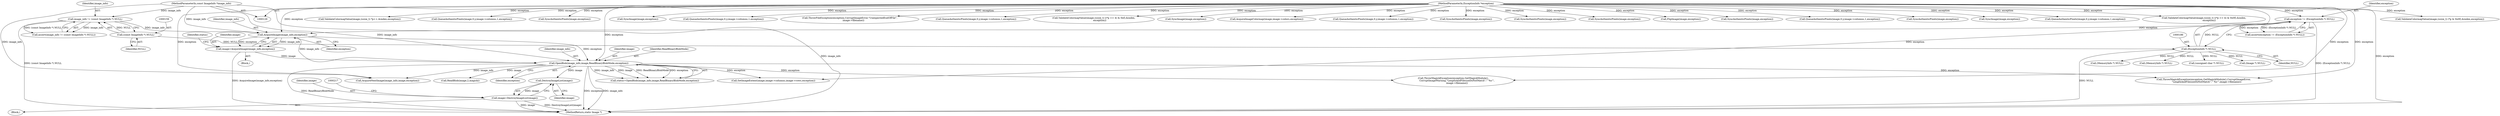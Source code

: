 digraph "0_ImageMagick_ecb31dbad39ccdc65868d5d2a37f0f0521250832@pointer" {
"1000213" [label="(Call,DestroyImageList(image))"];
"1000201" [label="(Call,OpenBlob(image_info,image,ReadBinaryBlobMode,exception))"];
"1000196" [label="(Call,AcquireImage(image_info,exception))"];
"1000156" [label="(Call,image_info != (const ImageInfo *) NULL)"];
"1000130" [label="(MethodParameterIn,const ImageInfo *image_info)"];
"1000158" [label="(Call,(const ImageInfo *) NULL)"];
"1000183" [label="(Call,exception != (ExceptionInfo *) NULL)"];
"1000131" [label="(MethodParameterIn,ExceptionInfo *exception)"];
"1000185" [label="(Call,(ExceptionInfo *) NULL)"];
"1000194" [label="(Call,image=AcquireImage(image_info,exception))"];
"1000211" [label="(Call,image=DestroyImageList(image))"];
"1000195" [label="(Identifier,image)"];
"1000199" [label="(Call,status=OpenBlob(image_info,image,ReadBinaryBlobMode,exception))"];
"1002678" [label="(Call,ValidateColormapValue(image,(ssize_t) (*p & 0x0f),&index,exception))"];
"1000210" [label="(Block,)"];
"1000240" [label="(Call,ReadBlob(image,2,magick))"];
"1002864" [label="(Call,ValidateColormapValue(image,(ssize_t) *p++,&index,exception))"];
"1003514" [label="(Call,QueueAuthenticPixels(image,0,y,image->columns,1,exception))"];
"1001855" [label="(Call,(MemoryInfo *) NULL)"];
"1003253" [label="(Call,SyncAuthenticPixels(image,exception))"];
"1000182" [label="(Call,assert(exception != (ExceptionInfo *) NULL))"];
"1002931" [label="(Call,SyncImage(image,exception))"];
"1000205" [label="(Identifier,exception)"];
"1002433" [label="(Call,QueueAuthenticPixels(image,0,y,image->columns,1,exception))"];
"1001924" [label="(Call,(MemoryInfo *) NULL)"];
"1000194" [label="(Call,image=AcquireImage(image_info,exception))"];
"1003789" [label="(Call,ThrowFileException(exception,CorruptImageError,\"UnexpectedEndOfFile\",\n          image->filename))"];
"1000198" [label="(Identifier,exception)"];
"1000130" [label="(MethodParameterIn,const ImageInfo *image_info)"];
"1002624" [label="(Call,QueueAuthenticPixels(image,0,y,image->columns,1,exception))"];
"1001592" [label="(Call,(unsigned char *) NULL)"];
"1000216" [label="(Call,(Image *) NULL)"];
"1000196" [label="(Call,AcquireImage(image_info,exception))"];
"1000214" [label="(Identifier,image)"];
"1000203" [label="(Identifier,image)"];
"1000212" [label="(Identifier,image)"];
"1002708" [label="(Call,ValidateColormapValue(image,(ssize_t) ((*p >> 4) & 0xf),&index,\n                exception))"];
"1002587" [label="(Call,SyncImage(image,exception))"];
"1000187" [label="(Identifier,NULL)"];
"1000197" [label="(Identifier,image_info)"];
"1000131" [label="(MethodParameterIn,ExceptionInfo *exception)"];
"1001520" [label="(Call,SetImageExtent(image,image->columns,image->rows,exception))"];
"1001564" [label="(Call,AcquireImageColormap(image,image->colors,exception))"];
"1000156" [label="(Call,image_info != (const ImageInfo *) NULL)"];
"1003008" [label="(Call,QueueAuthenticPixels(image,0,y,image->columns,1,exception))"];
"1002884" [label="(Call,SyncAuthenticPixels(image,exception))"];
"1003893" [label="(Call,AcquireNextImage(image_info,image,exception))"];
"1000204" [label="(Identifier,ReadBinaryBlobMode)"];
"1000160" [label="(Identifier,NULL)"];
"1002551" [label="(Call,SyncAuthenticPixels(image,exception))"];
"1000155" [label="(Call,assert(image_info != (const ImageInfo *) NULL))"];
"1000185" [label="(Call,(ExceptionInfo *) NULL)"];
"1000200" [label="(Identifier,status)"];
"1002744" [label="(Call,SyncAuthenticPixels(image,exception))"];
"1000183" [label="(Call,exception != (ExceptionInfo *) NULL)"];
"1003807" [label="(Call,FlipImage(image,exception))"];
"1000158" [label="(Call,(const ImageInfo *) NULL)"];
"1000132" [label="(Block,)"];
"1000211" [label="(Call,image=DestroyImageList(image))"];
"1000202" [label="(Identifier,image_info)"];
"1003719" [label="(Call,SyncAuthenticPixels(image,exception))"];
"1000201" [label="(Call,OpenBlob(image_info,image,ReadBinaryBlobMode,exception))"];
"1003345" [label="(Call,QueueAuthenticPixels(image,0,y,image->columns,1,exception))"];
"1003949" [label="(MethodReturn,static Image *)"];
"1000213" [label="(Call,DestroyImageList(image))"];
"1001197" [label="(Call,ThrowMagickException(exception,GetMagickModule(),\n          CorruptImageWarning,\"LengthAndFilesizeDoNotMatch\",\"`%s'\",\n          image->filename))"];
"1000184" [label="(Identifier,exception)"];
"1003406" [label="(Call,SyncAuthenticPixels(image,exception))"];
"1001176" [label="(Call,ThrowMagickException(exception,GetMagickModule(),CorruptImageError,\n        \"LengthAndFilesizeDoNotMatch\",\"`%s'\",image->filename))"];
"1002780" [label="(Call,SyncImage(image,exception))"];
"1000157" [label="(Identifier,image_info)"];
"1002834" [label="(Call,QueueAuthenticPixels(image,0,y,image->columns,1,exception))"];
"1002657" [label="(Call,ValidateColormapValue(image,(ssize_t) ((*p >> 4) & 0x0f),&index,\n              exception))"];
"1000213" -> "1000211"  [label="AST: "];
"1000213" -> "1000214"  [label="CFG: "];
"1000214" -> "1000213"  [label="AST: "];
"1000211" -> "1000213"  [label="CFG: "];
"1000213" -> "1000211"  [label="DDG: image"];
"1000201" -> "1000213"  [label="DDG: image"];
"1000201" -> "1000199"  [label="AST: "];
"1000201" -> "1000205"  [label="CFG: "];
"1000202" -> "1000201"  [label="AST: "];
"1000203" -> "1000201"  [label="AST: "];
"1000204" -> "1000201"  [label="AST: "];
"1000205" -> "1000201"  [label="AST: "];
"1000199" -> "1000201"  [label="CFG: "];
"1000201" -> "1003949"  [label="DDG: exception"];
"1000201" -> "1003949"  [label="DDG: image_info"];
"1000201" -> "1003949"  [label="DDG: ReadBinaryBlobMode"];
"1000201" -> "1000199"  [label="DDG: image_info"];
"1000201" -> "1000199"  [label="DDG: image"];
"1000201" -> "1000199"  [label="DDG: ReadBinaryBlobMode"];
"1000201" -> "1000199"  [label="DDG: exception"];
"1000196" -> "1000201"  [label="DDG: image_info"];
"1000196" -> "1000201"  [label="DDG: exception"];
"1000130" -> "1000201"  [label="DDG: image_info"];
"1000194" -> "1000201"  [label="DDG: image"];
"1000131" -> "1000201"  [label="DDG: exception"];
"1000201" -> "1000240"  [label="DDG: image"];
"1000201" -> "1001176"  [label="DDG: exception"];
"1000201" -> "1001197"  [label="DDG: exception"];
"1000201" -> "1001520"  [label="DDG: exception"];
"1000201" -> "1003893"  [label="DDG: image_info"];
"1000196" -> "1000194"  [label="AST: "];
"1000196" -> "1000198"  [label="CFG: "];
"1000197" -> "1000196"  [label="AST: "];
"1000198" -> "1000196"  [label="AST: "];
"1000194" -> "1000196"  [label="CFG: "];
"1000196" -> "1000194"  [label="DDG: image_info"];
"1000196" -> "1000194"  [label="DDG: exception"];
"1000156" -> "1000196"  [label="DDG: image_info"];
"1000130" -> "1000196"  [label="DDG: image_info"];
"1000183" -> "1000196"  [label="DDG: exception"];
"1000131" -> "1000196"  [label="DDG: exception"];
"1000156" -> "1000155"  [label="AST: "];
"1000156" -> "1000158"  [label="CFG: "];
"1000157" -> "1000156"  [label="AST: "];
"1000158" -> "1000156"  [label="AST: "];
"1000155" -> "1000156"  [label="CFG: "];
"1000156" -> "1003949"  [label="DDG: (const ImageInfo *) NULL"];
"1000156" -> "1000155"  [label="DDG: image_info"];
"1000156" -> "1000155"  [label="DDG: (const ImageInfo *) NULL"];
"1000130" -> "1000156"  [label="DDG: image_info"];
"1000158" -> "1000156"  [label="DDG: NULL"];
"1000130" -> "1000129"  [label="AST: "];
"1000130" -> "1003949"  [label="DDG: image_info"];
"1000130" -> "1003893"  [label="DDG: image_info"];
"1000158" -> "1000160"  [label="CFG: "];
"1000159" -> "1000158"  [label="AST: "];
"1000160" -> "1000158"  [label="AST: "];
"1000158" -> "1000185"  [label="DDG: NULL"];
"1000183" -> "1000182"  [label="AST: "];
"1000183" -> "1000185"  [label="CFG: "];
"1000184" -> "1000183"  [label="AST: "];
"1000185" -> "1000183"  [label="AST: "];
"1000182" -> "1000183"  [label="CFG: "];
"1000183" -> "1003949"  [label="DDG: (ExceptionInfo *) NULL"];
"1000183" -> "1000182"  [label="DDG: exception"];
"1000183" -> "1000182"  [label="DDG: (ExceptionInfo *) NULL"];
"1000131" -> "1000183"  [label="DDG: exception"];
"1000185" -> "1000183"  [label="DDG: NULL"];
"1000131" -> "1000129"  [label="AST: "];
"1000131" -> "1003949"  [label="DDG: exception"];
"1000131" -> "1001176"  [label="DDG: exception"];
"1000131" -> "1001197"  [label="DDG: exception"];
"1000131" -> "1001520"  [label="DDG: exception"];
"1000131" -> "1001564"  [label="DDG: exception"];
"1000131" -> "1002433"  [label="DDG: exception"];
"1000131" -> "1002551"  [label="DDG: exception"];
"1000131" -> "1002587"  [label="DDG: exception"];
"1000131" -> "1002624"  [label="DDG: exception"];
"1000131" -> "1002657"  [label="DDG: exception"];
"1000131" -> "1002678"  [label="DDG: exception"];
"1000131" -> "1002708"  [label="DDG: exception"];
"1000131" -> "1002744"  [label="DDG: exception"];
"1000131" -> "1002780"  [label="DDG: exception"];
"1000131" -> "1002834"  [label="DDG: exception"];
"1000131" -> "1002864"  [label="DDG: exception"];
"1000131" -> "1002884"  [label="DDG: exception"];
"1000131" -> "1002931"  [label="DDG: exception"];
"1000131" -> "1003008"  [label="DDG: exception"];
"1000131" -> "1003253"  [label="DDG: exception"];
"1000131" -> "1003345"  [label="DDG: exception"];
"1000131" -> "1003406"  [label="DDG: exception"];
"1000131" -> "1003514"  [label="DDG: exception"];
"1000131" -> "1003719"  [label="DDG: exception"];
"1000131" -> "1003789"  [label="DDG: exception"];
"1000131" -> "1003807"  [label="DDG: exception"];
"1000131" -> "1003893"  [label="DDG: exception"];
"1000185" -> "1000187"  [label="CFG: "];
"1000186" -> "1000185"  [label="AST: "];
"1000187" -> "1000185"  [label="AST: "];
"1000185" -> "1003949"  [label="DDG: NULL"];
"1000185" -> "1000216"  [label="DDG: NULL"];
"1000185" -> "1001592"  [label="DDG: NULL"];
"1000185" -> "1001855"  [label="DDG: NULL"];
"1000185" -> "1001924"  [label="DDG: NULL"];
"1000194" -> "1000132"  [label="AST: "];
"1000195" -> "1000194"  [label="AST: "];
"1000200" -> "1000194"  [label="CFG: "];
"1000194" -> "1003949"  [label="DDG: AcquireImage(image_info,exception)"];
"1000211" -> "1000210"  [label="AST: "];
"1000212" -> "1000211"  [label="AST: "];
"1000217" -> "1000211"  [label="CFG: "];
"1000211" -> "1003949"  [label="DDG: image"];
"1000211" -> "1003949"  [label="DDG: DestroyImageList(image)"];
}
